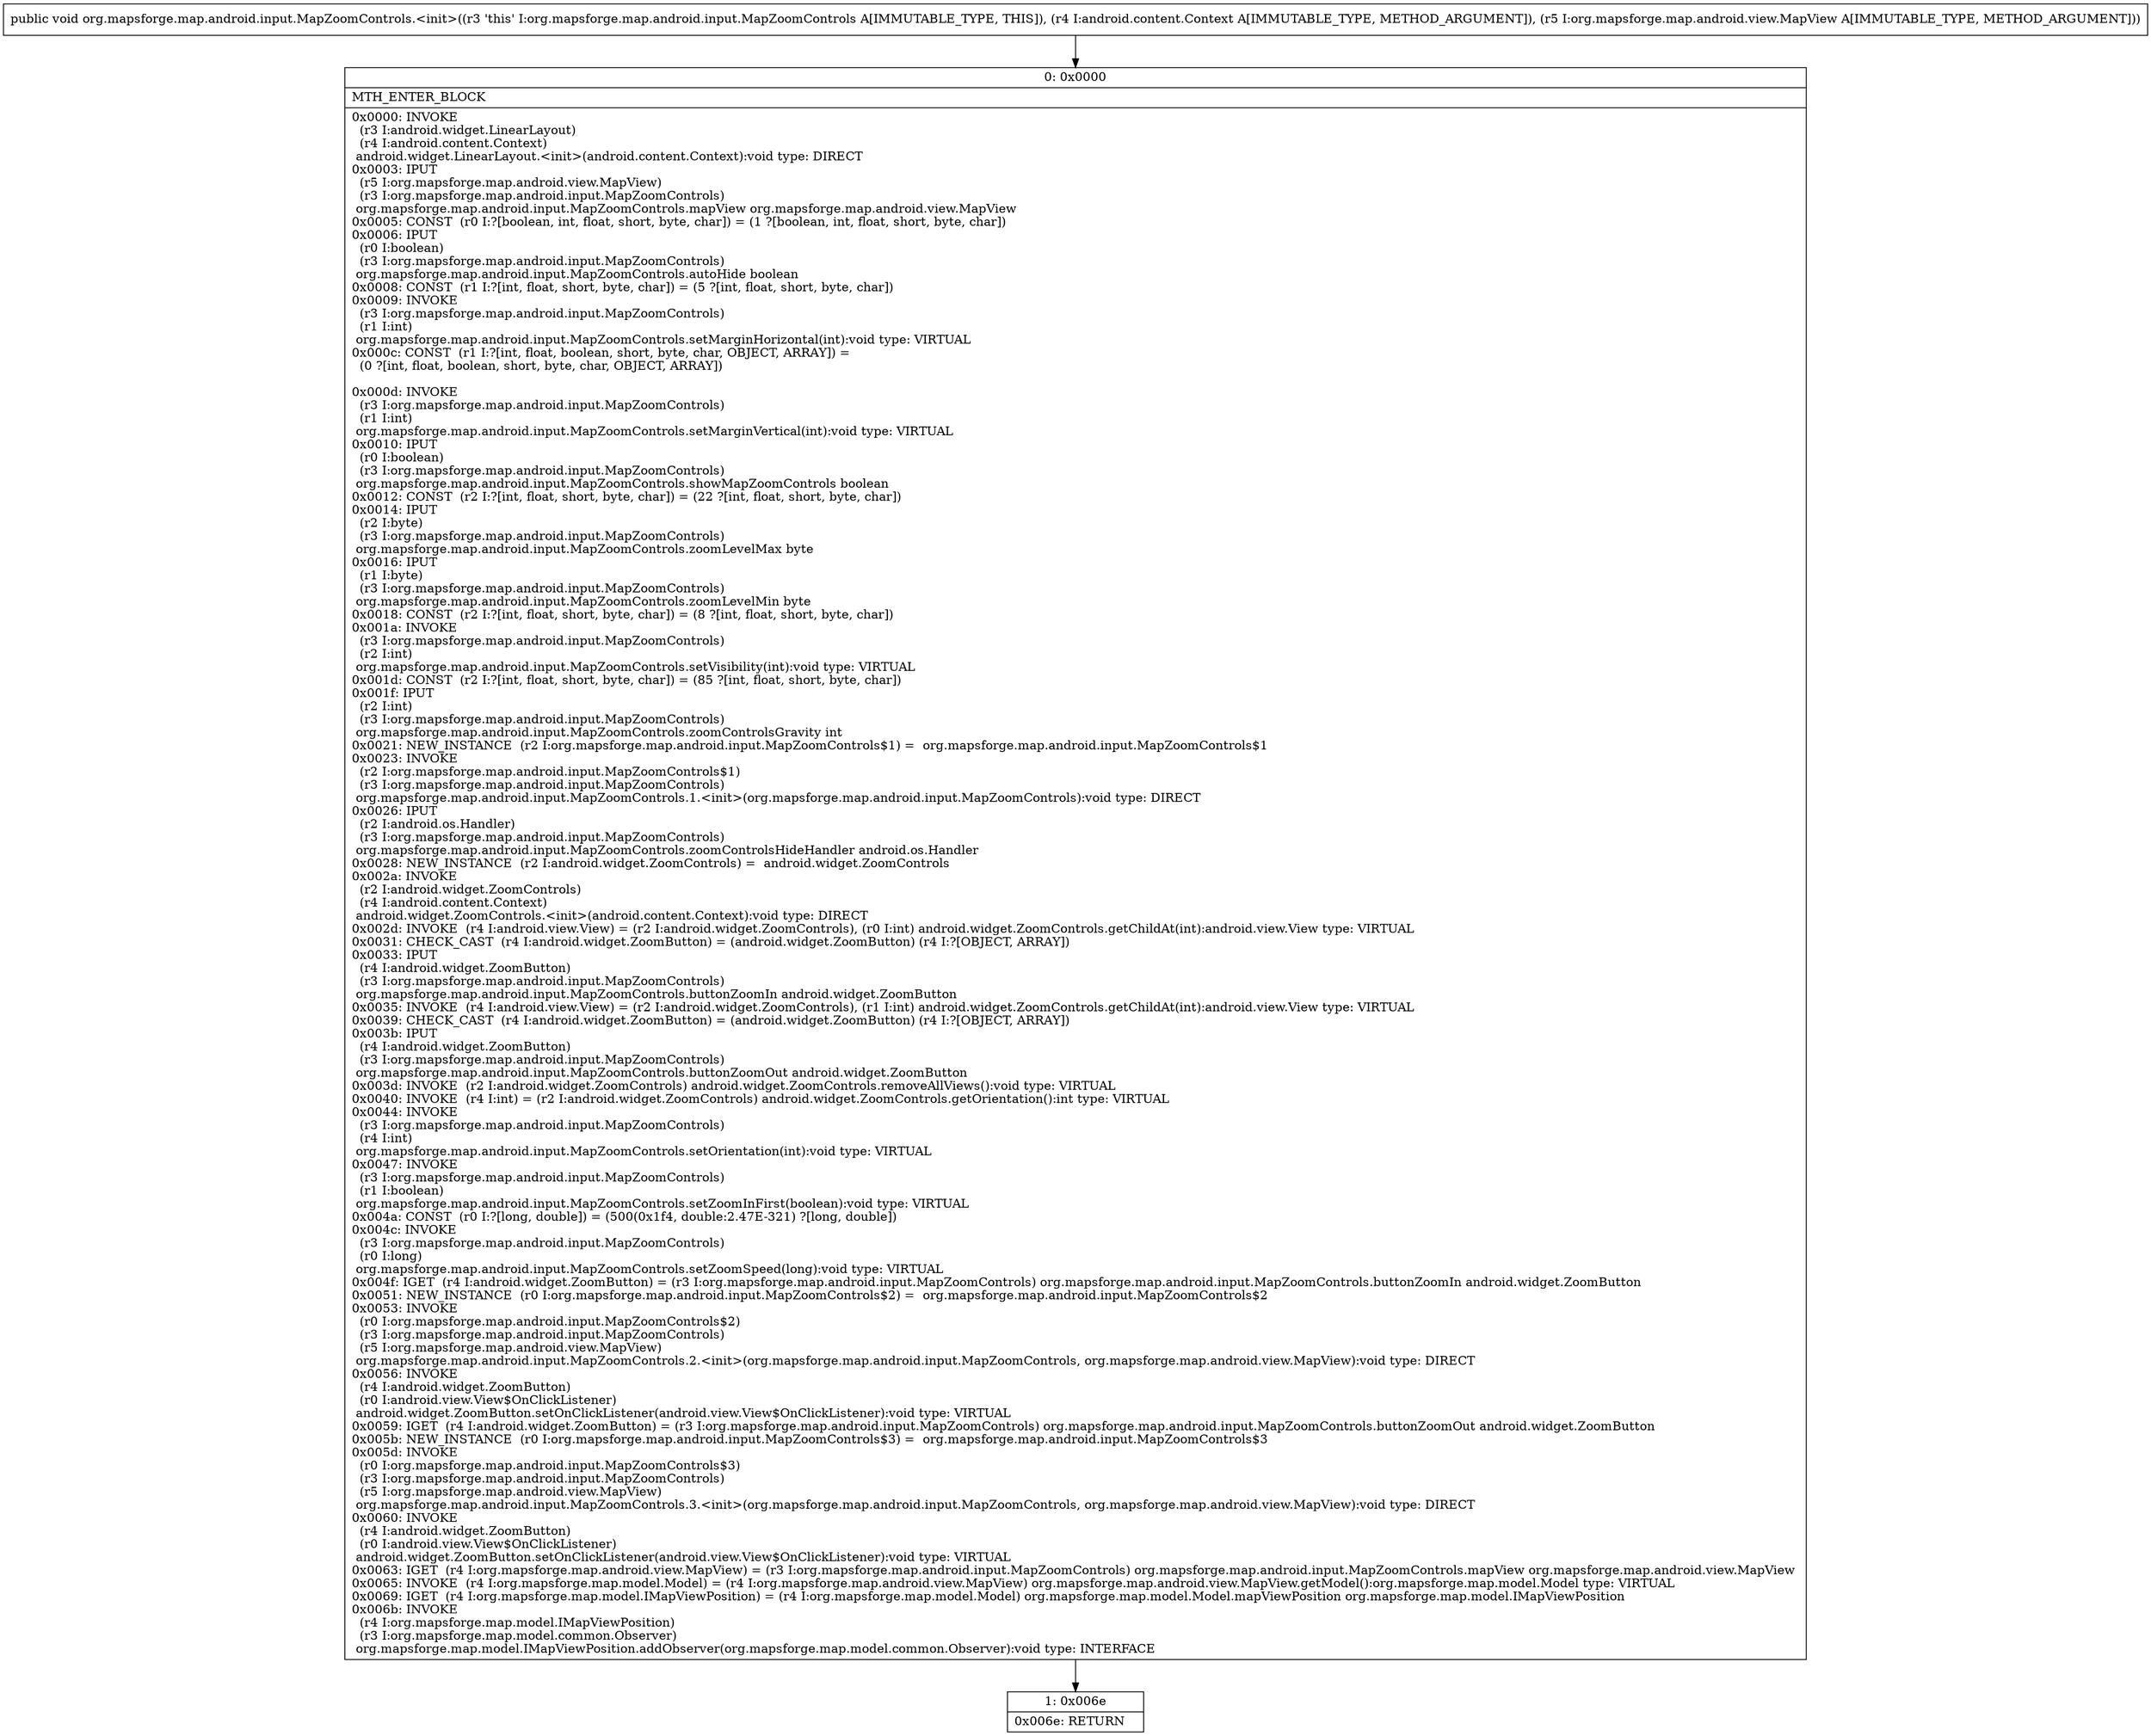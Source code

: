 digraph "CFG fororg.mapsforge.map.android.input.MapZoomControls.\<init\>(Landroid\/content\/Context;Lorg\/mapsforge\/map\/android\/view\/MapView;)V" {
Node_0 [shape=record,label="{0\:\ 0x0000|MTH_ENTER_BLOCK\l|0x0000: INVOKE  \l  (r3 I:android.widget.LinearLayout)\l  (r4 I:android.content.Context)\l android.widget.LinearLayout.\<init\>(android.content.Context):void type: DIRECT \l0x0003: IPUT  \l  (r5 I:org.mapsforge.map.android.view.MapView)\l  (r3 I:org.mapsforge.map.android.input.MapZoomControls)\l org.mapsforge.map.android.input.MapZoomControls.mapView org.mapsforge.map.android.view.MapView \l0x0005: CONST  (r0 I:?[boolean, int, float, short, byte, char]) = (1 ?[boolean, int, float, short, byte, char]) \l0x0006: IPUT  \l  (r0 I:boolean)\l  (r3 I:org.mapsforge.map.android.input.MapZoomControls)\l org.mapsforge.map.android.input.MapZoomControls.autoHide boolean \l0x0008: CONST  (r1 I:?[int, float, short, byte, char]) = (5 ?[int, float, short, byte, char]) \l0x0009: INVOKE  \l  (r3 I:org.mapsforge.map.android.input.MapZoomControls)\l  (r1 I:int)\l org.mapsforge.map.android.input.MapZoomControls.setMarginHorizontal(int):void type: VIRTUAL \l0x000c: CONST  (r1 I:?[int, float, boolean, short, byte, char, OBJECT, ARRAY]) = \l  (0 ?[int, float, boolean, short, byte, char, OBJECT, ARRAY])\l \l0x000d: INVOKE  \l  (r3 I:org.mapsforge.map.android.input.MapZoomControls)\l  (r1 I:int)\l org.mapsforge.map.android.input.MapZoomControls.setMarginVertical(int):void type: VIRTUAL \l0x0010: IPUT  \l  (r0 I:boolean)\l  (r3 I:org.mapsforge.map.android.input.MapZoomControls)\l org.mapsforge.map.android.input.MapZoomControls.showMapZoomControls boolean \l0x0012: CONST  (r2 I:?[int, float, short, byte, char]) = (22 ?[int, float, short, byte, char]) \l0x0014: IPUT  \l  (r2 I:byte)\l  (r3 I:org.mapsforge.map.android.input.MapZoomControls)\l org.mapsforge.map.android.input.MapZoomControls.zoomLevelMax byte \l0x0016: IPUT  \l  (r1 I:byte)\l  (r3 I:org.mapsforge.map.android.input.MapZoomControls)\l org.mapsforge.map.android.input.MapZoomControls.zoomLevelMin byte \l0x0018: CONST  (r2 I:?[int, float, short, byte, char]) = (8 ?[int, float, short, byte, char]) \l0x001a: INVOKE  \l  (r3 I:org.mapsforge.map.android.input.MapZoomControls)\l  (r2 I:int)\l org.mapsforge.map.android.input.MapZoomControls.setVisibility(int):void type: VIRTUAL \l0x001d: CONST  (r2 I:?[int, float, short, byte, char]) = (85 ?[int, float, short, byte, char]) \l0x001f: IPUT  \l  (r2 I:int)\l  (r3 I:org.mapsforge.map.android.input.MapZoomControls)\l org.mapsforge.map.android.input.MapZoomControls.zoomControlsGravity int \l0x0021: NEW_INSTANCE  (r2 I:org.mapsforge.map.android.input.MapZoomControls$1) =  org.mapsforge.map.android.input.MapZoomControls$1 \l0x0023: INVOKE  \l  (r2 I:org.mapsforge.map.android.input.MapZoomControls$1)\l  (r3 I:org.mapsforge.map.android.input.MapZoomControls)\l org.mapsforge.map.android.input.MapZoomControls.1.\<init\>(org.mapsforge.map.android.input.MapZoomControls):void type: DIRECT \l0x0026: IPUT  \l  (r2 I:android.os.Handler)\l  (r3 I:org.mapsforge.map.android.input.MapZoomControls)\l org.mapsforge.map.android.input.MapZoomControls.zoomControlsHideHandler android.os.Handler \l0x0028: NEW_INSTANCE  (r2 I:android.widget.ZoomControls) =  android.widget.ZoomControls \l0x002a: INVOKE  \l  (r2 I:android.widget.ZoomControls)\l  (r4 I:android.content.Context)\l android.widget.ZoomControls.\<init\>(android.content.Context):void type: DIRECT \l0x002d: INVOKE  (r4 I:android.view.View) = (r2 I:android.widget.ZoomControls), (r0 I:int) android.widget.ZoomControls.getChildAt(int):android.view.View type: VIRTUAL \l0x0031: CHECK_CAST  (r4 I:android.widget.ZoomButton) = (android.widget.ZoomButton) (r4 I:?[OBJECT, ARRAY]) \l0x0033: IPUT  \l  (r4 I:android.widget.ZoomButton)\l  (r3 I:org.mapsforge.map.android.input.MapZoomControls)\l org.mapsforge.map.android.input.MapZoomControls.buttonZoomIn android.widget.ZoomButton \l0x0035: INVOKE  (r4 I:android.view.View) = (r2 I:android.widget.ZoomControls), (r1 I:int) android.widget.ZoomControls.getChildAt(int):android.view.View type: VIRTUAL \l0x0039: CHECK_CAST  (r4 I:android.widget.ZoomButton) = (android.widget.ZoomButton) (r4 I:?[OBJECT, ARRAY]) \l0x003b: IPUT  \l  (r4 I:android.widget.ZoomButton)\l  (r3 I:org.mapsforge.map.android.input.MapZoomControls)\l org.mapsforge.map.android.input.MapZoomControls.buttonZoomOut android.widget.ZoomButton \l0x003d: INVOKE  (r2 I:android.widget.ZoomControls) android.widget.ZoomControls.removeAllViews():void type: VIRTUAL \l0x0040: INVOKE  (r4 I:int) = (r2 I:android.widget.ZoomControls) android.widget.ZoomControls.getOrientation():int type: VIRTUAL \l0x0044: INVOKE  \l  (r3 I:org.mapsforge.map.android.input.MapZoomControls)\l  (r4 I:int)\l org.mapsforge.map.android.input.MapZoomControls.setOrientation(int):void type: VIRTUAL \l0x0047: INVOKE  \l  (r3 I:org.mapsforge.map.android.input.MapZoomControls)\l  (r1 I:boolean)\l org.mapsforge.map.android.input.MapZoomControls.setZoomInFirst(boolean):void type: VIRTUAL \l0x004a: CONST  (r0 I:?[long, double]) = (500(0x1f4, double:2.47E\-321) ?[long, double]) \l0x004c: INVOKE  \l  (r3 I:org.mapsforge.map.android.input.MapZoomControls)\l  (r0 I:long)\l org.mapsforge.map.android.input.MapZoomControls.setZoomSpeed(long):void type: VIRTUAL \l0x004f: IGET  (r4 I:android.widget.ZoomButton) = (r3 I:org.mapsforge.map.android.input.MapZoomControls) org.mapsforge.map.android.input.MapZoomControls.buttonZoomIn android.widget.ZoomButton \l0x0051: NEW_INSTANCE  (r0 I:org.mapsforge.map.android.input.MapZoomControls$2) =  org.mapsforge.map.android.input.MapZoomControls$2 \l0x0053: INVOKE  \l  (r0 I:org.mapsforge.map.android.input.MapZoomControls$2)\l  (r3 I:org.mapsforge.map.android.input.MapZoomControls)\l  (r5 I:org.mapsforge.map.android.view.MapView)\l org.mapsforge.map.android.input.MapZoomControls.2.\<init\>(org.mapsforge.map.android.input.MapZoomControls, org.mapsforge.map.android.view.MapView):void type: DIRECT \l0x0056: INVOKE  \l  (r4 I:android.widget.ZoomButton)\l  (r0 I:android.view.View$OnClickListener)\l android.widget.ZoomButton.setOnClickListener(android.view.View$OnClickListener):void type: VIRTUAL \l0x0059: IGET  (r4 I:android.widget.ZoomButton) = (r3 I:org.mapsforge.map.android.input.MapZoomControls) org.mapsforge.map.android.input.MapZoomControls.buttonZoomOut android.widget.ZoomButton \l0x005b: NEW_INSTANCE  (r0 I:org.mapsforge.map.android.input.MapZoomControls$3) =  org.mapsforge.map.android.input.MapZoomControls$3 \l0x005d: INVOKE  \l  (r0 I:org.mapsforge.map.android.input.MapZoomControls$3)\l  (r3 I:org.mapsforge.map.android.input.MapZoomControls)\l  (r5 I:org.mapsforge.map.android.view.MapView)\l org.mapsforge.map.android.input.MapZoomControls.3.\<init\>(org.mapsforge.map.android.input.MapZoomControls, org.mapsforge.map.android.view.MapView):void type: DIRECT \l0x0060: INVOKE  \l  (r4 I:android.widget.ZoomButton)\l  (r0 I:android.view.View$OnClickListener)\l android.widget.ZoomButton.setOnClickListener(android.view.View$OnClickListener):void type: VIRTUAL \l0x0063: IGET  (r4 I:org.mapsforge.map.android.view.MapView) = (r3 I:org.mapsforge.map.android.input.MapZoomControls) org.mapsforge.map.android.input.MapZoomControls.mapView org.mapsforge.map.android.view.MapView \l0x0065: INVOKE  (r4 I:org.mapsforge.map.model.Model) = (r4 I:org.mapsforge.map.android.view.MapView) org.mapsforge.map.android.view.MapView.getModel():org.mapsforge.map.model.Model type: VIRTUAL \l0x0069: IGET  (r4 I:org.mapsforge.map.model.IMapViewPosition) = (r4 I:org.mapsforge.map.model.Model) org.mapsforge.map.model.Model.mapViewPosition org.mapsforge.map.model.IMapViewPosition \l0x006b: INVOKE  \l  (r4 I:org.mapsforge.map.model.IMapViewPosition)\l  (r3 I:org.mapsforge.map.model.common.Observer)\l org.mapsforge.map.model.IMapViewPosition.addObserver(org.mapsforge.map.model.common.Observer):void type: INTERFACE \l}"];
Node_1 [shape=record,label="{1\:\ 0x006e|0x006e: RETURN   \l}"];
MethodNode[shape=record,label="{public void org.mapsforge.map.android.input.MapZoomControls.\<init\>((r3 'this' I:org.mapsforge.map.android.input.MapZoomControls A[IMMUTABLE_TYPE, THIS]), (r4 I:android.content.Context A[IMMUTABLE_TYPE, METHOD_ARGUMENT]), (r5 I:org.mapsforge.map.android.view.MapView A[IMMUTABLE_TYPE, METHOD_ARGUMENT])) }"];
MethodNode -> Node_0;
Node_0 -> Node_1;
}


